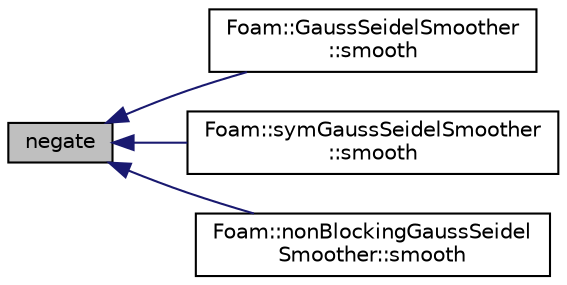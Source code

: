 digraph "negate"
{
  bgcolor="transparent";
  edge [fontname="Helvetica",fontsize="10",labelfontname="Helvetica",labelfontsize="10"];
  node [fontname="Helvetica",fontsize="10",shape=record];
  rankdir="LR";
  Node1 [label="negate",height=0.2,width=0.4,color="black", fillcolor="grey75", style="filled", fontcolor="black"];
  Node1 -> Node2 [dir="back",color="midnightblue",fontsize="10",style="solid",fontname="Helvetica"];
  Node2 [label="Foam::GaussSeidelSmoother\l::smooth",height=0.2,width=0.4,color="black",URL="$a00907.html#a8622cba882900a35ce041c544a6134c0",tooltip="Smooth for the given number of sweeps. "];
  Node1 -> Node3 [dir="back",color="midnightblue",fontsize="10",style="solid",fontname="Helvetica"];
  Node3 [label="Foam::symGaussSeidelSmoother\l::smooth",height=0.2,width=0.4,color="black",URL="$a02520.html#a8622cba882900a35ce041c544a6134c0",tooltip="Smooth for the given number of sweeps. "];
  Node1 -> Node4 [dir="back",color="midnightblue",fontsize="10",style="solid",fontname="Helvetica"];
  Node4 [label="Foam::nonBlockingGaussSeidel\lSmoother::smooth",height=0.2,width=0.4,color="black",URL="$a01613.html#a84def9b216d3c88d8c9d2e410aa7ff04",tooltip="Smooth for the given number of sweeps. "];
}
